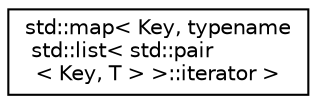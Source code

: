digraph "Graphical Class Hierarchy"
{
  edge [fontname="Helvetica",fontsize="10",labelfontname="Helvetica",labelfontsize="10"];
  node [fontname="Helvetica",fontsize="10",shape=record];
  rankdir="LR";
  Node0 [label="std::map\< Key, typename\l std::list\< std::pair\l\< Key, T \> \>::iterator \>",height=0.2,width=0.4,color="black", fillcolor="white", style="filled",URL="$classstd_1_1map.html"];
}

